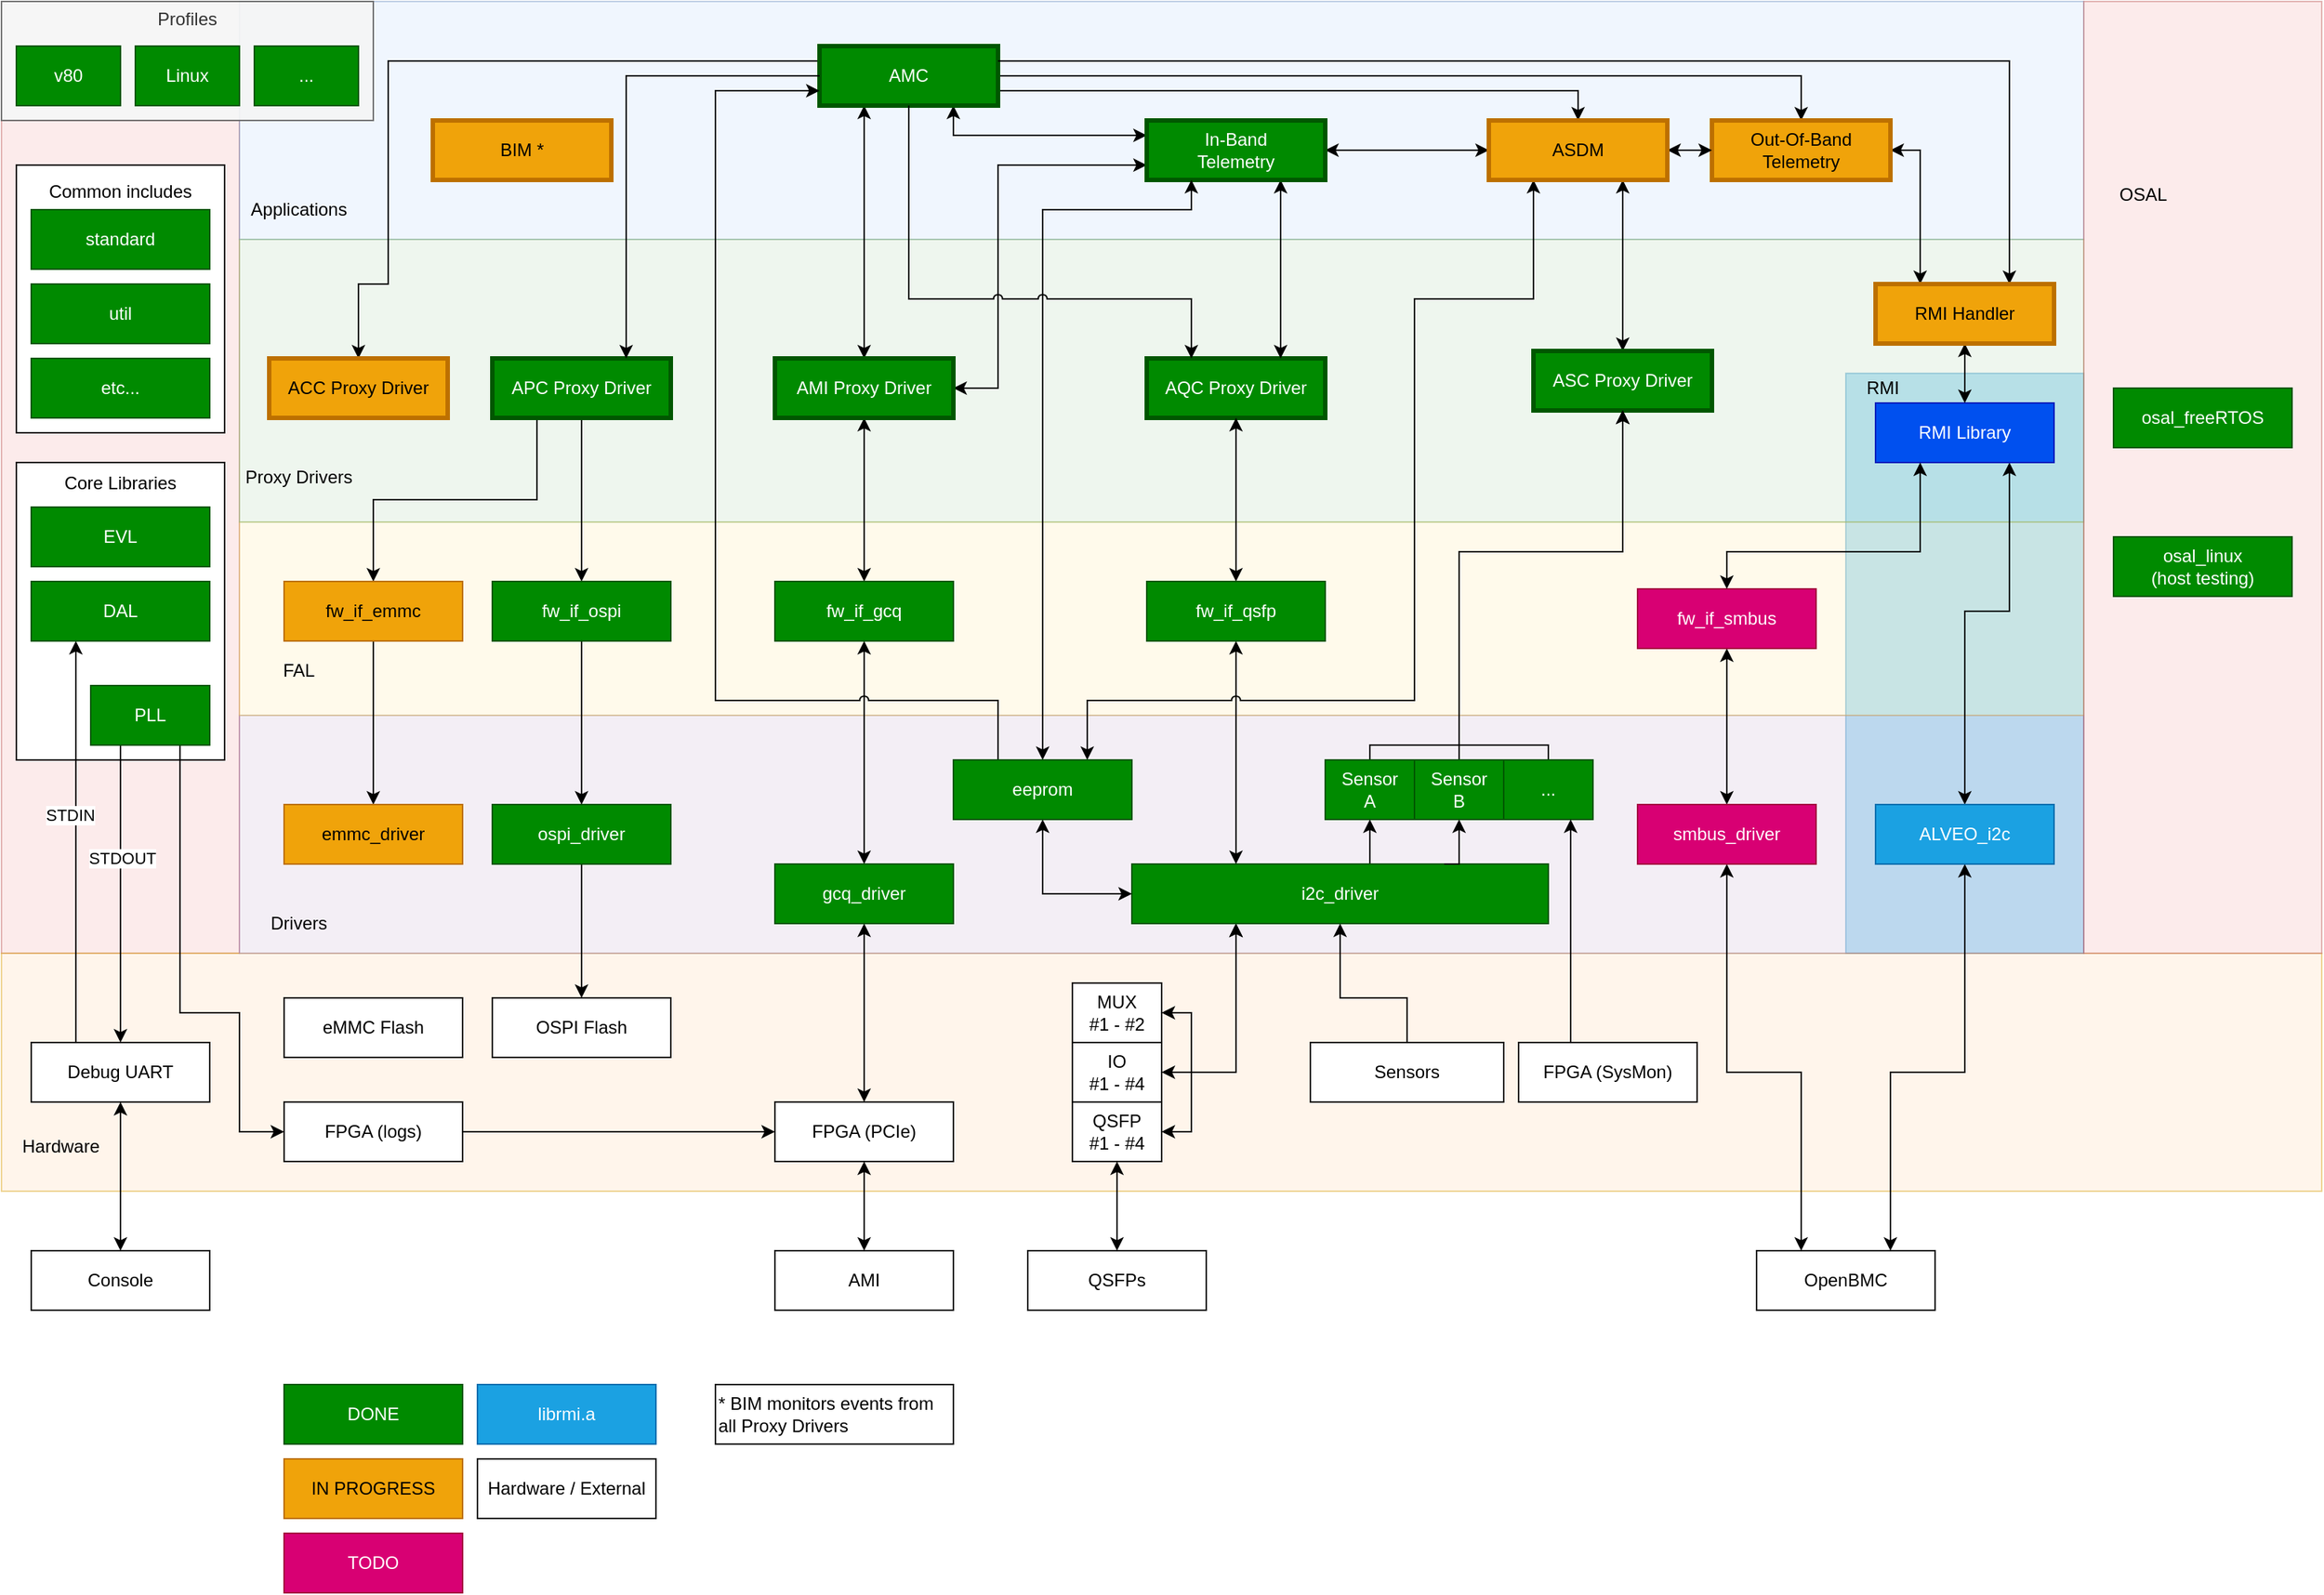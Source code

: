 <mxfile version="20.0.1" type="atlas"><mxAtlasLibraries/><diagram id="x-9yyTOoUEQQ3ET2-vS1" name="Page-1"><mxGraphModel dx="1822" dy="775" grid="1" gridSize="10" guides="1" tooltips="1" connect="1" arrows="1" fold="1" page="0" pageScale="1" pageWidth="850" pageHeight="1100" math="0" shadow="0"><root><mxCell id="0"/><mxCell id="1" parent="0"/><mxCell id="wgNjZE5nfJGW93YROH3u-67" value="" style="rounded=0;whiteSpace=wrap;html=1;fillColor=#f8cecc;opacity=40;strokeColor=#b85450;" parent="1" vertex="1"><mxGeometry x="-240" y="150" width="160" height="560" as="geometry"/></mxCell><mxCell id="nJxiNu2exPnalPzhoZ6L-1" value="Core Libraries&lt;br&gt;&lt;br&gt;&lt;br&gt;&lt;br&gt;&lt;br&gt;&lt;br&gt;&lt;br&gt;&lt;br&gt;&lt;br&gt;&lt;br&gt;&lt;br&gt;&lt;br&gt;&lt;br&gt;" style="rounded=0;whiteSpace=wrap;html=1;" parent="1" vertex="1"><mxGeometry x="-230" y="380" width="140" height="200" as="geometry"/></mxCell><mxCell id="wgNjZE5nfJGW93YROH3u-1" value="" style="rounded=0;whiteSpace=wrap;html=1;fillColor=#1ba1e2;strokeColor=#006EAF;opacity=40;fontColor=#ffffff;" parent="1" vertex="1"><mxGeometry x="1000" y="320" width="160" height="390" as="geometry"/></mxCell><mxCell id="wgNjZE5nfJGW93YROH3u-2" value="" style="rounded=0;whiteSpace=wrap;html=1;fillColor=#ffe6cc;opacity=40;strokeColor=#d79b00;" parent="1" vertex="1"><mxGeometry x="-240" y="710" width="1560" height="160" as="geometry"/></mxCell><mxCell id="wgNjZE5nfJGW93YROH3u-3" value="" style="rounded=0;whiteSpace=wrap;html=1;fillColor=#dae8fc;opacity=40;strokeColor=#6c8ebf;" parent="1" vertex="1"><mxGeometry x="-80" y="70" width="1240" height="160" as="geometry"/></mxCell><mxCell id="wgNjZE5nfJGW93YROH3u-4" value="" style="rounded=0;whiteSpace=wrap;html=1;fillColor=#e1d5e7;opacity=40;strokeColor=#9673a6;" parent="1" vertex="1"><mxGeometry x="-80" y="550" width="1240" height="160" as="geometry"/></mxCell><mxCell id="wgNjZE5nfJGW93YROH3u-5" value="" style="rounded=0;whiteSpace=wrap;html=1;fillColor=#fff2cc;opacity=40;strokeColor=#d6b656;" parent="1" vertex="1"><mxGeometry x="-80" y="420" width="1240" height="130" as="geometry"/></mxCell><mxCell id="wgNjZE5nfJGW93YROH3u-6" value="" style="rounded=0;whiteSpace=wrap;html=1;fillColor=#d5e8d4;opacity=40;strokeColor=#82b366;" parent="1" vertex="1"><mxGeometry x="-80" y="230" width="1240" height="190" as="geometry"/></mxCell><mxCell id="wgNjZE5nfJGW93YROH3u-7" style="edgeStyle=orthogonalEdgeStyle;rounded=0;orthogonalLoop=1;jettySize=auto;html=1;exitX=0;exitY=0.25;exitDx=0;exitDy=0;entryX=0.5;entryY=0;entryDx=0;entryDy=0;" parent="1" source="wgNjZE5nfJGW93YROH3u-16" target="wgNjZE5nfJGW93YROH3u-19" edge="1"><mxGeometry relative="1" as="geometry"><Array as="points"><mxPoint x="20" y="110"/><mxPoint x="20" y="260"/><mxPoint y="260"/></Array></mxGeometry></mxCell><mxCell id="wgNjZE5nfJGW93YROH3u-8" style="edgeStyle=orthogonalEdgeStyle;rounded=0;orthogonalLoop=1;jettySize=auto;html=1;exitX=0.25;exitY=1;exitDx=0;exitDy=0;entryX=0.5;entryY=0;entryDx=0;entryDy=0;startArrow=classic;startFill=1;" parent="1" source="wgNjZE5nfJGW93YROH3u-16" target="wgNjZE5nfJGW93YROH3u-113" edge="1"><mxGeometry relative="1" as="geometry"><mxPoint x="370" y="310" as="targetPoint"/><Array as="points"/></mxGeometry></mxCell><mxCell id="wgNjZE5nfJGW93YROH3u-11" style="edgeStyle=orthogonalEdgeStyle;rounded=0;orthogonalLoop=1;jettySize=auto;html=1;exitX=1;exitY=0.5;exitDx=0;exitDy=0;entryX=0.25;entryY=0;entryDx=0;entryDy=0;startArrow=classic;startFill=1;" parent="1" source="wgNjZE5nfJGW93YROH3u-77" target="wgNjZE5nfJGW93YROH3u-66" edge="1"><mxGeometry relative="1" as="geometry"><Array as="points"><mxPoint x="1050" y="170"/></Array></mxGeometry></mxCell><mxCell id="wgNjZE5nfJGW93YROH3u-13" style="edgeStyle=orthogonalEdgeStyle;rounded=0;orthogonalLoop=1;jettySize=auto;html=1;exitX=1;exitY=0.5;exitDx=0;exitDy=0;startArrow=none;startFill=0;" parent="1" source="wgNjZE5nfJGW93YROH3u-16" target="wgNjZE5nfJGW93YROH3u-77" edge="1"><mxGeometry relative="1" as="geometry"><Array as="points"><mxPoint x="970" y="120"/></Array></mxGeometry></mxCell><mxCell id="wgNjZE5nfJGW93YROH3u-14" style="edgeStyle=orthogonalEdgeStyle;rounded=0;jumpStyle=arc;orthogonalLoop=1;jettySize=auto;html=1;exitX=0.75;exitY=1;exitDx=0;exitDy=0;entryX=0;entryY=0.25;entryDx=0;entryDy=0;startArrow=classic;startFill=1;" parent="1" source="wgNjZE5nfJGW93YROH3u-16" target="wgNjZE5nfJGW93YROH3u-76" edge="1"><mxGeometry relative="1" as="geometry"><Array as="points"><mxPoint x="400" y="160"/></Array></mxGeometry></mxCell><mxCell id="jB8UXXPwneggxaJEs5vG-14" style="edgeStyle=orthogonalEdgeStyle;rounded=0;jumpStyle=arc;orthogonalLoop=1;jettySize=auto;html=1;exitX=1;exitY=0.75;exitDx=0;exitDy=0;entryX=0.5;entryY=0;entryDx=0;entryDy=0;startArrow=none;startFill=0;" parent="1" source="wgNjZE5nfJGW93YROH3u-16" target="jB8UXXPwneggxaJEs5vG-1" edge="1"><mxGeometry relative="1" as="geometry"/></mxCell><mxCell id="wgNjZE5nfJGW93YROH3u-16" value="AMC" style="rounded=0;whiteSpace=wrap;html=1;strokeColor=#005700;strokeWidth=3;fillColor=#008a00;fontColor=#ffffff;" parent="1" vertex="1"><mxGeometry x="310" y="100" width="120" height="40" as="geometry"/></mxCell><mxCell id="wgNjZE5nfJGW93YROH3u-19" value="ACC Proxy Driver" style="rounded=0;whiteSpace=wrap;html=1;strokeWidth=3;strokeColor=#BD7000;fillColor=#f0a30a;fontColor=#000000;" parent="1" vertex="1"><mxGeometry x="-60" y="310" width="120" height="40" as="geometry"/></mxCell><mxCell id="jB8UXXPwneggxaJEs5vG-5" style="edgeStyle=orthogonalEdgeStyle;rounded=0;jumpStyle=arc;orthogonalLoop=1;jettySize=auto;html=1;exitX=0.5;exitY=0;exitDx=0;exitDy=0;entryX=0.75;entryY=1;entryDx=0;entryDy=0;startArrow=classic;startFill=1;" parent="1" source="wgNjZE5nfJGW93YROH3u-21" target="jB8UXXPwneggxaJEs5vG-1" edge="1"><mxGeometry relative="1" as="geometry"><Array as="points"/></mxGeometry></mxCell><mxCell id="wgNjZE5nfJGW93YROH3u-21" value="ASC Proxy Driver" style="rounded=0;whiteSpace=wrap;html=1;strokeWidth=3;strokeColor=#005700;fillColor=#008a00;fontColor=#ffffff;" parent="1" vertex="1"><mxGeometry x="790" y="305" width="120" height="40" as="geometry"/></mxCell><mxCell id="wgNjZE5nfJGW93YROH3u-22" style="edgeStyle=orthogonalEdgeStyle;rounded=0;orthogonalLoop=1;jettySize=auto;html=1;exitX=0.5;exitY=1;exitDx=0;exitDy=0;entryX=0.5;entryY=0;entryDx=0;entryDy=0;startArrow=classic;startFill=1;" parent="1" source="wgNjZE5nfJGW93YROH3u-113" target="wgNjZE5nfJGW93YROH3u-34" edge="1"><mxGeometry relative="1" as="geometry"><mxPoint x="340" y="350" as="sourcePoint"/></mxGeometry></mxCell><mxCell id="wgNjZE5nfJGW93YROH3u-23" style="edgeStyle=orthogonalEdgeStyle;rounded=0;orthogonalLoop=1;jettySize=auto;html=1;exitX=1;exitY=0.5;exitDx=0;exitDy=0;entryX=0;entryY=0.75;entryDx=0;entryDy=0;jumpStyle=arc;startArrow=classic;startFill=1;" parent="1" source="wgNjZE5nfJGW93YROH3u-113" target="wgNjZE5nfJGW93YROH3u-76" edge="1"><mxGeometry relative="1" as="geometry"><Array as="points"><mxPoint x="430" y="330"/><mxPoint x="430" y="180"/></Array></mxGeometry></mxCell><mxCell id="wgNjZE5nfJGW93YROH3u-25" style="edgeStyle=orthogonalEdgeStyle;rounded=0;orthogonalLoop=1;jettySize=auto;html=1;exitX=0.5;exitY=1;exitDx=0;exitDy=0;entryX=0.5;entryY=0;entryDx=0;entryDy=0;" parent="1" source="wgNjZE5nfJGW93YROH3u-26" target="wgNjZE5nfJGW93YROH3u-46" edge="1"><mxGeometry relative="1" as="geometry"/></mxCell><mxCell id="QbL51nxLoFOXl_F7pFqQ-7" style="edgeStyle=orthogonalEdgeStyle;rounded=0;orthogonalLoop=1;jettySize=auto;html=1;exitX=0.25;exitY=1;exitDx=0;exitDy=0;entryX=0.5;entryY=0;entryDx=0;entryDy=0;" parent="1" source="wgNjZE5nfJGW93YROH3u-26" target="QbL51nxLoFOXl_F7pFqQ-3" edge="1"><mxGeometry relative="1" as="geometry"/></mxCell><mxCell id="wgNjZE5nfJGW93YROH3u-26" value="APC Proxy Driver" style="rounded=0;whiteSpace=wrap;html=1;strokeWidth=3;strokeColor=#005700;fillColor=#008a00;fontColor=#ffffff;" parent="1" vertex="1"><mxGeometry x="90" y="310" width="120" height="40" as="geometry"/></mxCell><mxCell id="wgNjZE5nfJGW93YROH3u-31" style="edgeStyle=orthogonalEdgeStyle;rounded=0;orthogonalLoop=1;jettySize=auto;html=1;exitX=0.75;exitY=1;exitDx=0;exitDy=0;startArrow=classic;startFill=1;entryX=0.5;entryY=0;entryDx=0;entryDy=0;" parent="1" source="wgNjZE5nfJGW93YROH3u-32" target="wgNjZE5nfJGW93YROH3u-38" edge="1"><mxGeometry relative="1" as="geometry"><Array as="points"><mxPoint x="1110" y="480"/><mxPoint x="1080" y="480"/></Array></mxGeometry></mxCell><mxCell id="wgNjZE5nfJGW93YROH3u-32" value="RMI Library" style="rounded=0;whiteSpace=wrap;html=1;fillColor=#0050ef;strokeColor=#001DBC;fontColor=#ffffff;" parent="1" vertex="1"><mxGeometry x="1020" y="340" width="120" height="40" as="geometry"/></mxCell><mxCell id="wgNjZE5nfJGW93YROH3u-33" style="edgeStyle=orthogonalEdgeStyle;rounded=0;orthogonalLoop=1;jettySize=auto;html=1;exitX=0.5;exitY=1;exitDx=0;exitDy=0;entryX=0.5;entryY=0;entryDx=0;entryDy=0;startArrow=classic;startFill=1;" parent="1" source="wgNjZE5nfJGW93YROH3u-34" target="wgNjZE5nfJGW93YROH3u-36" edge="1"><mxGeometry relative="1" as="geometry"/></mxCell><mxCell id="wgNjZE5nfJGW93YROH3u-34" value="fw_if_gcq" style="rounded=0;whiteSpace=wrap;html=1;fillColor=#008a00;fontColor=#ffffff;strokeColor=#005700;" parent="1" vertex="1"><mxGeometry x="280" y="460" width="120" height="40" as="geometry"/></mxCell><mxCell id="wgNjZE5nfJGW93YROH3u-35" style="edgeStyle=orthogonalEdgeStyle;rounded=0;orthogonalLoop=1;jettySize=auto;html=1;exitX=0.5;exitY=1;exitDx=0;exitDy=0;entryX=0.5;entryY=0;entryDx=0;entryDy=0;startArrow=classic;startFill=1;" parent="1" source="wgNjZE5nfJGW93YROH3u-36" target="wgNjZE5nfJGW93YROH3u-59" edge="1"><mxGeometry relative="1" as="geometry"/></mxCell><mxCell id="wgNjZE5nfJGW93YROH3u-36" value="gcq_driver" style="rounded=0;whiteSpace=wrap;html=1;fillColor=#008a00;fontColor=#ffffff;strokeColor=#005700;" parent="1" vertex="1"><mxGeometry x="280" y="650" width="120" height="40" as="geometry"/></mxCell><mxCell id="wgNjZE5nfJGW93YROH3u-37" style="edgeStyle=orthogonalEdgeStyle;rounded=0;orthogonalLoop=1;jettySize=auto;html=1;exitX=0.5;exitY=1;exitDx=0;exitDy=0;entryX=0.75;entryY=0;entryDx=0;entryDy=0;startArrow=classic;startFill=1;" parent="1" source="wgNjZE5nfJGW93YROH3u-38" target="wgNjZE5nfJGW93YROH3u-60" edge="1"><mxGeometry relative="1" as="geometry"><Array as="points"><mxPoint x="1080" y="790"/><mxPoint x="1030" y="790"/></Array></mxGeometry></mxCell><mxCell id="wgNjZE5nfJGW93YROH3u-38" value="ALVEO_i2c" style="rounded=0;whiteSpace=wrap;html=1;fillColor=#1ba1e2;fontColor=#ffffff;strokeColor=#006EAF;" parent="1" vertex="1"><mxGeometry x="1020" y="610" width="120" height="40" as="geometry"/></mxCell><mxCell id="wgNjZE5nfJGW93YROH3u-39" style="edgeStyle=orthogonalEdgeStyle;rounded=0;orthogonalLoop=1;jettySize=auto;html=1;exitX=0.5;exitY=1;exitDx=0;exitDy=0;entryX=0.5;entryY=0;entryDx=0;entryDy=0;startArrow=classic;startFill=1;" parent="1" source="wgNjZE5nfJGW93YROH3u-40" target="wgNjZE5nfJGW93YROH3u-42" edge="1"><mxGeometry relative="1" as="geometry"/></mxCell><mxCell id="wgNjZE5nfJGW93YROH3u-41" style="edgeStyle=orthogonalEdgeStyle;rounded=0;orthogonalLoop=1;jettySize=auto;html=1;exitX=0.5;exitY=1;exitDx=0;exitDy=0;entryX=0.25;entryY=0;entryDx=0;entryDy=0;startArrow=classic;startFill=1;" parent="1" source="wgNjZE5nfJGW93YROH3u-42" target="wgNjZE5nfJGW93YROH3u-60" edge="1"><mxGeometry relative="1" as="geometry"><Array as="points"><mxPoint x="920" y="790"/><mxPoint x="970" y="790"/></Array></mxGeometry></mxCell><mxCell id="wgNjZE5nfJGW93YROH3u-42" value="smbus_driver" style="rounded=0;whiteSpace=wrap;html=1;fillColor=#d80073;fontColor=#ffffff;strokeColor=#A50040;" parent="1" vertex="1"><mxGeometry x="860" y="610" width="120" height="40" as="geometry"/></mxCell><mxCell id="wgNjZE5nfJGW93YROH3u-43" style="edgeStyle=orthogonalEdgeStyle;rounded=0;orthogonalLoop=1;jettySize=auto;html=1;exitX=0.5;exitY=1;exitDx=0;exitDy=0;entryX=0.5;entryY=0;entryDx=0;entryDy=0;" parent="1" source="wgNjZE5nfJGW93YROH3u-44" target="wgNjZE5nfJGW93YROH3u-80" edge="1"><mxGeometry relative="1" as="geometry"><mxPoint x="150" y="770" as="targetPoint"/></mxGeometry></mxCell><mxCell id="wgNjZE5nfJGW93YROH3u-44" value="ospi_driver" style="rounded=0;whiteSpace=wrap;html=1;fillColor=#008a00;fontColor=#ffffff;strokeColor=#005700;" parent="1" vertex="1"><mxGeometry x="90" y="610" width="120" height="40" as="geometry"/></mxCell><mxCell id="wgNjZE5nfJGW93YROH3u-45" style="edgeStyle=orthogonalEdgeStyle;rounded=0;orthogonalLoop=1;jettySize=auto;html=1;exitX=0.5;exitY=1;exitDx=0;exitDy=0;entryX=0.5;entryY=0;entryDx=0;entryDy=0;" parent="1" source="wgNjZE5nfJGW93YROH3u-46" target="wgNjZE5nfJGW93YROH3u-44" edge="1"><mxGeometry relative="1" as="geometry"/></mxCell><mxCell id="wgNjZE5nfJGW93YROH3u-46" value="fw_if_ospi" style="rounded=0;whiteSpace=wrap;html=1;fillColor=#008a00;fontColor=#ffffff;strokeColor=#005700;" parent="1" vertex="1"><mxGeometry x="90" y="460" width="120" height="40" as="geometry"/></mxCell><mxCell id="wgNjZE5nfJGW93YROH3u-47" value="Applications" style="text;html=1;strokeColor=none;fillColor=none;align=center;verticalAlign=middle;whiteSpace=wrap;rounded=0;" parent="1" vertex="1"><mxGeometry x="-80" y="200" width="80" height="20" as="geometry"/></mxCell><mxCell id="wgNjZE5nfJGW93YROH3u-48" value="Proxy Drivers" style="text;html=1;strokeColor=none;fillColor=none;align=center;verticalAlign=middle;whiteSpace=wrap;rounded=0;" parent="1" vertex="1"><mxGeometry x="-80" y="380" width="80" height="20" as="geometry"/></mxCell><mxCell id="wgNjZE5nfJGW93YROH3u-49" value="FAL" style="text;html=1;strokeColor=none;fillColor=none;align=center;verticalAlign=middle;whiteSpace=wrap;rounded=0;" parent="1" vertex="1"><mxGeometry x="-80" y="510" width="80" height="20" as="geometry"/></mxCell><mxCell id="wgNjZE5nfJGW93YROH3u-50" value="Drivers" style="text;html=1;strokeColor=none;fillColor=none;align=center;verticalAlign=middle;whiteSpace=wrap;rounded=0;" parent="1" vertex="1"><mxGeometry x="-80" y="680" width="80" height="20" as="geometry"/></mxCell><mxCell id="wgNjZE5nfJGW93YROH3u-51" value="" style="rounded=0;whiteSpace=wrap;html=1;fillColor=#f8cecc;opacity=40;strokeColor=#b85450;" parent="1" vertex="1"><mxGeometry x="1160" y="70" width="160" height="640" as="geometry"/></mxCell><mxCell id="wgNjZE5nfJGW93YROH3u-52" value="OSAL" style="text;html=1;strokeColor=none;fillColor=none;align=center;verticalAlign=middle;whiteSpace=wrap;rounded=0;" parent="1" vertex="1"><mxGeometry x="1160" y="190" width="80" height="20" as="geometry"/></mxCell><mxCell id="wgNjZE5nfJGW93YROH3u-53" value="osal_freeRTOS" style="rounded=0;whiteSpace=wrap;html=1;fillColor=#008a00;fontColor=#ffffff;strokeColor=#005700;" parent="1" vertex="1"><mxGeometry x="1180" y="330" width="120" height="40" as="geometry"/></mxCell><mxCell id="wgNjZE5nfJGW93YROH3u-55" value="AQC Proxy Driver" style="rounded=0;whiteSpace=wrap;html=1;strokeWidth=3;fillColor=#008a00;fontColor=#ffffff;strokeColor=#005700;" parent="1" vertex="1"><mxGeometry x="530" y="310" width="120" height="40" as="geometry"/></mxCell><mxCell id="wgNjZE5nfJGW93YROH3u-56" value="Hardware" style="text;html=1;strokeColor=none;fillColor=none;align=center;verticalAlign=middle;whiteSpace=wrap;rounded=0;" parent="1" vertex="1"><mxGeometry x="-240" y="830" width="80" height="20" as="geometry"/></mxCell><mxCell id="wgNjZE5nfJGW93YROH3u-57" value="IO&lt;br&gt;#1 - #4" style="rounded=0;whiteSpace=wrap;html=1;" parent="1" vertex="1"><mxGeometry x="480" y="770" width="60" height="40" as="geometry"/></mxCell><mxCell id="wgNjZE5nfJGW93YROH3u-58" style="edgeStyle=orthogonalEdgeStyle;rounded=0;orthogonalLoop=1;jettySize=auto;html=1;exitX=0.5;exitY=1;exitDx=0;exitDy=0;entryX=0.5;entryY=0;entryDx=0;entryDy=0;startArrow=classic;startFill=1;" parent="1" source="wgNjZE5nfJGW93YROH3u-59" target="wgNjZE5nfJGW93YROH3u-63" edge="1"><mxGeometry relative="1" as="geometry"/></mxCell><mxCell id="wgNjZE5nfJGW93YROH3u-59" value="FPGA (PCIe)" style="rounded=0;whiteSpace=wrap;html=1;" parent="1" vertex="1"><mxGeometry x="280" y="810" width="120" height="40" as="geometry"/></mxCell><mxCell id="wgNjZE5nfJGW93YROH3u-60" value="OpenBMC" style="rounded=0;whiteSpace=wrap;html=1;" parent="1" vertex="1"><mxGeometry x="940" y="910" width="120" height="40" as="geometry"/></mxCell><mxCell id="wgNjZE5nfJGW93YROH3u-61" style="edgeStyle=orthogonalEdgeStyle;rounded=0;orthogonalLoop=1;jettySize=auto;html=1;exitX=0.5;exitY=1;exitDx=0;exitDy=0;entryX=0.5;entryY=0;entryDx=0;entryDy=0;startArrow=classic;startFill=1;" parent="1" source="wgNjZE5nfJGW93YROH3u-62" target="wgNjZE5nfJGW93YROH3u-107" edge="1"><mxGeometry relative="1" as="geometry"/></mxCell><mxCell id="wgNjZE5nfJGW93YROH3u-62" value="QSFP&lt;br&gt;#1 - #4" style="rounded=0;whiteSpace=wrap;html=1;" parent="1" vertex="1"><mxGeometry x="480" y="810" width="60" height="40" as="geometry"/></mxCell><mxCell id="wgNjZE5nfJGW93YROH3u-63" value="AMI" style="rounded=0;whiteSpace=wrap;html=1;" parent="1" vertex="1"><mxGeometry x="280" y="910" width="120" height="40" as="geometry"/></mxCell><mxCell id="wgNjZE5nfJGW93YROH3u-64" style="edgeStyle=orthogonalEdgeStyle;rounded=0;orthogonalLoop=1;jettySize=auto;html=1;exitX=0.5;exitY=1;exitDx=0;exitDy=0;entryX=0.5;entryY=0;entryDx=0;entryDy=0;startArrow=classic;startFill=1;" parent="1" source="wgNjZE5nfJGW93YROH3u-66" target="wgNjZE5nfJGW93YROH3u-32" edge="1"><mxGeometry relative="1" as="geometry"/></mxCell><mxCell id="wgNjZE5nfJGW93YROH3u-65" style="edgeStyle=orthogonalEdgeStyle;rounded=0;orthogonalLoop=1;jettySize=auto;html=1;exitX=0.75;exitY=0;exitDx=0;exitDy=0;entryX=1;entryY=0.25;entryDx=0;entryDy=0;startArrow=classic;startFill=1;endArrow=none;endFill=0;" parent="1" source="wgNjZE5nfJGW93YROH3u-66" target="wgNjZE5nfJGW93YROH3u-16" edge="1"><mxGeometry relative="1" as="geometry"/></mxCell><mxCell id="wgNjZE5nfJGW93YROH3u-66" value="RMI Handler" style="rounded=0;whiteSpace=wrap;html=1;fillColor=#f0a30a;strokeColor=#BD7000;strokeWidth=3;perimeterSpacing=0;fontColor=#000000;" parent="1" vertex="1"><mxGeometry x="1020" y="260" width="120" height="40" as="geometry"/></mxCell><mxCell id="wgNjZE5nfJGW93YROH3u-69" style="edgeStyle=orthogonalEdgeStyle;rounded=0;orthogonalLoop=1;jettySize=auto;html=1;exitX=0.75;exitY=1;exitDx=0;exitDy=0;entryX=0;entryY=0.5;entryDx=0;entryDy=0;" parent="1" source="wgNjZE5nfJGW93YROH3u-72" target="wgNjZE5nfJGW93YROH3u-73" edge="1"><mxGeometry relative="1" as="geometry"><Array as="points"><mxPoint x="-120" y="750"/><mxPoint x="-80" y="750"/><mxPoint x="-80" y="830"/></Array></mxGeometry></mxCell><mxCell id="wgNjZE5nfJGW93YROH3u-70" style="edgeStyle=orthogonalEdgeStyle;rounded=0;orthogonalLoop=1;jettySize=auto;html=1;exitX=0.25;exitY=1;exitDx=0;exitDy=0;entryX=0.5;entryY=0;entryDx=0;entryDy=0;startArrow=none;startFill=0;" parent="1" source="wgNjZE5nfJGW93YROH3u-72" target="wgNjZE5nfJGW93YROH3u-122" edge="1"><mxGeometry relative="1" as="geometry"/></mxCell><mxCell id="wgNjZE5nfJGW93YROH3u-71" value="STDOUT" style="edgeLabel;html=1;align=center;verticalAlign=middle;resizable=0;points=[];" parent="wgNjZE5nfJGW93YROH3u-70" vertex="1" connectable="0"><mxGeometry x="-0.247" y="1" relative="1" as="geometry"><mxPoint as="offset"/></mxGeometry></mxCell><mxCell id="wgNjZE5nfJGW93YROH3u-72" value="PLL" style="rounded=0;whiteSpace=wrap;html=1;fillColor=#008a00;fontColor=#ffffff;strokeColor=#005700;" parent="1" vertex="1"><mxGeometry x="-180" y="530" width="80" height="40" as="geometry"/></mxCell><mxCell id="jB8UXXPwneggxaJEs5vG-13" style="edgeStyle=orthogonalEdgeStyle;rounded=0;jumpStyle=arc;orthogonalLoop=1;jettySize=auto;html=1;exitX=1;exitY=0.5;exitDx=0;exitDy=0;entryX=0;entryY=0.5;entryDx=0;entryDy=0;startArrow=none;startFill=0;" parent="1" source="wgNjZE5nfJGW93YROH3u-73" target="wgNjZE5nfJGW93YROH3u-59" edge="1"><mxGeometry relative="1" as="geometry"/></mxCell><mxCell id="wgNjZE5nfJGW93YROH3u-73" value="FPGA (logs)" style="rounded=0;whiteSpace=wrap;html=1;" parent="1" vertex="1"><mxGeometry x="-50" y="810" width="120" height="40" as="geometry"/></mxCell><mxCell id="wgNjZE5nfJGW93YROH3u-74" value="RMI" style="text;html=1;strokeColor=none;fillColor=none;align=center;verticalAlign=middle;whiteSpace=wrap;rounded=0;" parent="1" vertex="1"><mxGeometry x="1000" y="320" width="50" height="20" as="geometry"/></mxCell><mxCell id="jB8UXXPwneggxaJEs5vG-3" style="edgeStyle=orthogonalEdgeStyle;rounded=0;orthogonalLoop=1;jettySize=auto;html=1;exitX=1;exitY=0.5;exitDx=0;exitDy=0;entryX=0;entryY=0.5;entryDx=0;entryDy=0;startArrow=classic;startFill=1;jumpStyle=arc;" parent="1" source="wgNjZE5nfJGW93YROH3u-76" target="jB8UXXPwneggxaJEs5vG-1" edge="1"><mxGeometry relative="1" as="geometry"/></mxCell><mxCell id="jB8UXXPwneggxaJEs5vG-8" style="edgeStyle=orthogonalEdgeStyle;rounded=0;jumpStyle=arc;orthogonalLoop=1;jettySize=auto;html=1;exitX=0.75;exitY=1;exitDx=0;exitDy=0;entryX=0.75;entryY=0;entryDx=0;entryDy=0;startArrow=classic;startFill=1;" parent="1" source="wgNjZE5nfJGW93YROH3u-76" target="wgNjZE5nfJGW93YROH3u-55" edge="1"><mxGeometry relative="1" as="geometry"><Array as="points"><mxPoint x="620" y="290"/><mxPoint x="620" y="290"/></Array></mxGeometry></mxCell><mxCell id="wgNjZE5nfJGW93YROH3u-76" value="In-Band&lt;br&gt;Telemetry" style="rounded=0;whiteSpace=wrap;html=1;strokeWidth=3;fillColor=#008a00;fontColor=#ffffff;strokeColor=#005700;" parent="1" vertex="1"><mxGeometry x="530" y="150" width="120" height="40" as="geometry"/></mxCell><mxCell id="wgNjZE5nfJGW93YROH3u-77" value="Out-Of-Band&lt;br&gt;Telemetry" style="rounded=0;whiteSpace=wrap;html=1;strokeColor=#BD7000;strokeWidth=3;fillColor=#f0a30a;fontColor=#000000;" parent="1" vertex="1"><mxGeometry x="910" y="150" width="120" height="40" as="geometry"/></mxCell><mxCell id="wgNjZE5nfJGW93YROH3u-80" value="OSPI Flash" style="rounded=0;whiteSpace=wrap;html=1;" parent="1" vertex="1"><mxGeometry x="90" y="740" width="120" height="40" as="geometry"/></mxCell><mxCell id="wgNjZE5nfJGW93YROH3u-81" style="edgeStyle=orthogonalEdgeStyle;rounded=0;orthogonalLoop=1;jettySize=auto;html=1;exitX=0.5;exitY=1;exitDx=0;exitDy=0;entryX=0.5;entryY=0;entryDx=0;entryDy=0;startArrow=classic;startFill=1;" parent="1" source="wgNjZE5nfJGW93YROH3u-55" target="wgNjZE5nfJGW93YROH3u-106" edge="1"><mxGeometry relative="1" as="geometry"><mxPoint x="580" y="350" as="sourcePoint"/></mxGeometry></mxCell><mxCell id="wgNjZE5nfJGW93YROH3u-82" value="MUX&lt;br&gt;#1 - #2" style="rounded=0;whiteSpace=wrap;html=1;" parent="1" vertex="1"><mxGeometry x="480" y="730" width="60" height="40" as="geometry"/></mxCell><mxCell id="wgNjZE5nfJGW93YROH3u-83" style="edgeStyle=orthogonalEdgeStyle;rounded=0;orthogonalLoop=1;jettySize=auto;html=1;exitX=0.5;exitY=0;exitDx=0;exitDy=0;entryX=0.5;entryY=1;entryDx=0;entryDy=0;" parent="1" source="wgNjZE5nfJGW93YROH3u-84" target="wgNjZE5nfJGW93YROH3u-97" edge="1"><mxGeometry relative="1" as="geometry"><Array as="points"><mxPoint x="705" y="740"/><mxPoint x="660" y="740"/></Array></mxGeometry></mxCell><mxCell id="wgNjZE5nfJGW93YROH3u-84" value="Sensors" style="rounded=0;whiteSpace=wrap;html=1;" parent="1" vertex="1"><mxGeometry x="640" y="770" width="130" height="40" as="geometry"/></mxCell><mxCell id="wgNjZE5nfJGW93YROH3u-85" value="DONE" style="rounded=0;whiteSpace=wrap;html=1;fillColor=#008a00;fontColor=#ffffff;strokeColor=#005700;" parent="1" vertex="1"><mxGeometry x="-50" y="1000" width="120" height="40" as="geometry"/></mxCell><mxCell id="wgNjZE5nfJGW93YROH3u-86" value="TODO" style="rounded=0;whiteSpace=wrap;html=1;fillColor=#d80073;fontColor=#ffffff;strokeColor=#A50040;" parent="1" vertex="1"><mxGeometry x="-50" y="1100" width="120" height="40" as="geometry"/></mxCell><mxCell id="wgNjZE5nfJGW93YROH3u-87" value="osal_linux&lt;br&gt;(host testing)" style="rounded=0;whiteSpace=wrap;html=1;fillColor=#008a00;fontColor=#ffffff;strokeColor=#005700;" parent="1" vertex="1"><mxGeometry x="1180" y="430" width="120" height="40" as="geometry"/></mxCell><mxCell id="wgNjZE5nfJGW93YROH3u-89" value="librmi.a" style="rounded=0;whiteSpace=wrap;html=1;fillColor=#1ba1e2;fontColor=#ffffff;strokeColor=#006EAF;" parent="1" vertex="1"><mxGeometry x="80" y="1000" width="120" height="40" as="geometry"/></mxCell><mxCell id="wgNjZE5nfJGW93YROH3u-90" value="Common includes&lt;br&gt;&lt;br&gt;&lt;br&gt;&lt;br&gt;&lt;br&gt;&lt;br&gt;&lt;br&gt;&lt;br&gt;&lt;br&gt;&lt;br&gt;&lt;br&gt;" style="rounded=0;whiteSpace=wrap;html=1;" parent="1" vertex="1"><mxGeometry x="-230" y="180" width="140" height="180" as="geometry"/></mxCell><mxCell id="wgNjZE5nfJGW93YROH3u-93" style="edgeStyle=orthogonalEdgeStyle;rounded=0;orthogonalLoop=1;jettySize=auto;html=1;exitX=0.5;exitY=0;exitDx=0;exitDy=0;entryX=0.5;entryY=1;entryDx=0;entryDy=0;startArrow=none;startFill=0;endArrow=classic;endFill=1;" parent="1" source="wgNjZE5nfJGW93YROH3u-97" target="wgNjZE5nfJGW93YROH3u-102" edge="1"><mxGeometry relative="1" as="geometry"><Array as="points"><mxPoint x="680" y="650"/></Array></mxGeometry></mxCell><mxCell id="wgNjZE5nfJGW93YROH3u-94" style="edgeStyle=orthogonalEdgeStyle;rounded=0;orthogonalLoop=1;jettySize=auto;html=1;exitX=0.25;exitY=1;exitDx=0;exitDy=0;startArrow=classic;startFill=1;" parent="1" source="wgNjZE5nfJGW93YROH3u-97" edge="1"><mxGeometry relative="1" as="geometry"><Array as="points"><mxPoint x="590" y="790"/><mxPoint x="560" y="790"/><mxPoint x="560" y="750"/></Array><mxPoint x="540" y="750" as="targetPoint"/></mxGeometry></mxCell><mxCell id="wgNjZE5nfJGW93YROH3u-95" style="edgeStyle=orthogonalEdgeStyle;rounded=0;orthogonalLoop=1;jettySize=auto;html=1;exitX=0.25;exitY=1;exitDx=0;exitDy=0;startArrow=classic;startFill=1;" parent="1" source="wgNjZE5nfJGW93YROH3u-97" edge="1"><mxGeometry relative="1" as="geometry"><Array as="points"><mxPoint x="590" y="790"/></Array><mxPoint x="540" y="790" as="targetPoint"/></mxGeometry></mxCell><mxCell id="wgNjZE5nfJGW93YROH3u-96" style="edgeStyle=orthogonalEdgeStyle;rounded=0;orthogonalLoop=1;jettySize=auto;html=1;exitX=0.25;exitY=1;exitDx=0;exitDy=0;startArrow=classic;startFill=1;" parent="1" source="wgNjZE5nfJGW93YROH3u-97" edge="1"><mxGeometry relative="1" as="geometry"><Array as="points"><mxPoint x="590" y="790"/><mxPoint x="560" y="790"/><mxPoint x="560" y="830"/></Array><mxPoint x="540" y="830" as="targetPoint"/></mxGeometry></mxCell><mxCell id="wgNjZE5nfJGW93YROH3u-97" value="i2c_driver" style="rounded=0;whiteSpace=wrap;html=1;fillColor=#008a00;fontColor=#ffffff;strokeColor=#005700;" parent="1" vertex="1"><mxGeometry x="520" y="650" width="280" height="40" as="geometry"/></mxCell><mxCell id="wgNjZE5nfJGW93YROH3u-98" style="edgeStyle=orthogonalEdgeStyle;rounded=0;orthogonalLoop=1;jettySize=auto;html=1;exitX=0.5;exitY=1;exitDx=0;exitDy=0;entryX=0.75;entryY=0;entryDx=0;entryDy=0;startArrow=classic;startFill=1;endArrow=none;endFill=0;" parent="1" source="wgNjZE5nfJGW93YROH3u-100" target="wgNjZE5nfJGW93YROH3u-97" edge="1"><mxGeometry relative="1" as="geometry"><Array as="points"><mxPoint x="740" y="650"/></Array></mxGeometry></mxCell><mxCell id="wgNjZE5nfJGW93YROH3u-99" style="edgeStyle=orthogonalEdgeStyle;rounded=0;orthogonalLoop=1;jettySize=auto;html=1;exitX=0.5;exitY=0;exitDx=0;exitDy=0;entryX=0.5;entryY=1;entryDx=0;entryDy=0;startArrow=none;startFill=0;endArrow=classic;endFill=1;" parent="1" source="wgNjZE5nfJGW93YROH3u-100" target="wgNjZE5nfJGW93YROH3u-21" edge="1"><mxGeometry relative="1" as="geometry"><Array as="points"><mxPoint x="740" y="440"/><mxPoint x="850" y="440"/></Array></mxGeometry></mxCell><mxCell id="wgNjZE5nfJGW93YROH3u-100" value="Sensor&lt;br&gt;B" style="rounded=0;whiteSpace=wrap;html=1;fillColor=#008a00;fontColor=#ffffff;strokeColor=#005700;" parent="1" vertex="1"><mxGeometry x="710" y="580" width="60" height="40" as="geometry"/></mxCell><mxCell id="wgNjZE5nfJGW93YROH3u-101" style="edgeStyle=orthogonalEdgeStyle;rounded=0;orthogonalLoop=1;jettySize=auto;html=1;exitX=0.5;exitY=0;exitDx=0;exitDy=0;startArrow=none;startFill=0;endArrow=classic;endFill=1;entryX=0.5;entryY=1;entryDx=0;entryDy=0;" parent="1" source="wgNjZE5nfJGW93YROH3u-102" target="wgNjZE5nfJGW93YROH3u-21" edge="1"><mxGeometry relative="1" as="geometry"><mxPoint x="740" y="350" as="targetPoint"/><Array as="points"><mxPoint x="680" y="570"/><mxPoint x="740" y="570"/><mxPoint x="740" y="440"/><mxPoint x="850" y="440"/></Array></mxGeometry></mxCell><mxCell id="wgNjZE5nfJGW93YROH3u-102" value="Sensor&lt;br&gt;A" style="rounded=0;whiteSpace=wrap;html=1;fillColor=#008a00;fontColor=#ffffff;strokeColor=#005700;" parent="1" vertex="1"><mxGeometry x="650" y="580" width="60" height="40" as="geometry"/></mxCell><mxCell id="wgNjZE5nfJGW93YROH3u-103" style="edgeStyle=orthogonalEdgeStyle;rounded=0;orthogonalLoop=1;jettySize=auto;html=1;exitX=0.5;exitY=0;exitDx=0;exitDy=0;entryX=0.5;entryY=1;entryDx=0;entryDy=0;startArrow=none;startFill=0;endArrow=classic;endFill=1;" parent="1" source="wgNjZE5nfJGW93YROH3u-104" target="wgNjZE5nfJGW93YROH3u-21" edge="1"><mxGeometry relative="1" as="geometry"><Array as="points"><mxPoint x="800" y="570"/><mxPoint x="740" y="570"/><mxPoint x="740" y="440"/><mxPoint x="850" y="440"/></Array></mxGeometry></mxCell><mxCell id="wgNjZE5nfJGW93YROH3u-104" value="..." style="rounded=0;whiteSpace=wrap;html=1;fillColor=#008a00;fontColor=#ffffff;strokeColor=#005700;" parent="1" vertex="1"><mxGeometry x="770" y="580" width="60" height="40" as="geometry"/></mxCell><mxCell id="wgNjZE5nfJGW93YROH3u-105" style="edgeStyle=orthogonalEdgeStyle;rounded=0;orthogonalLoop=1;jettySize=auto;html=1;exitX=0.5;exitY=1;exitDx=0;exitDy=0;entryX=0.25;entryY=0;entryDx=0;entryDy=0;startArrow=classic;startFill=1;" parent="1" source="wgNjZE5nfJGW93YROH3u-106" target="wgNjZE5nfJGW93YROH3u-97" edge="1"><mxGeometry relative="1" as="geometry"><mxPoint x="580" y="610" as="targetPoint"/><Array as="points"><mxPoint x="590" y="550"/><mxPoint x="590" y="550"/></Array></mxGeometry></mxCell><mxCell id="wgNjZE5nfJGW93YROH3u-106" value="fw_if_qsfp" style="rounded=0;whiteSpace=wrap;html=1;fillColor=#008a00;fontColor=#ffffff;strokeColor=#005700;" parent="1" vertex="1"><mxGeometry x="530" y="460" width="120" height="40" as="geometry"/></mxCell><mxCell id="wgNjZE5nfJGW93YROH3u-107" value="QSFPs" style="rounded=0;whiteSpace=wrap;html=1;" parent="1" vertex="1"><mxGeometry x="450" y="910" width="120" height="40" as="geometry"/></mxCell><mxCell id="wgNjZE5nfJGW93YROH3u-108" value="Hardware / External" style="rounded=0;whiteSpace=wrap;html=1;" parent="1" vertex="1"><mxGeometry x="80" y="1050" width="120" height="40" as="geometry"/></mxCell><mxCell id="wgNjZE5nfJGW93YROH3u-109" value="IN PROGRESS" style="rounded=0;whiteSpace=wrap;html=1;fillColor=#f0a30a;strokeColor=#BD7000;fontColor=#000000;" parent="1" vertex="1"><mxGeometry x="-50" y="1050" width="120" height="40" as="geometry"/></mxCell><mxCell id="wgNjZE5nfJGW93YROH3u-110" value="EVL" style="rounded=0;whiteSpace=wrap;html=1;fillColor=#008a00;fontColor=#ffffff;strokeColor=#005700;" parent="1" vertex="1"><mxGeometry x="-220" y="410" width="120" height="40" as="geometry"/></mxCell><mxCell id="wgNjZE5nfJGW93YROH3u-112" value="standard" style="rounded=0;whiteSpace=wrap;html=1;fillColor=#008a00;fontColor=#ffffff;strokeColor=#005700;" parent="1" vertex="1"><mxGeometry x="-220" y="210" width="120" height="40" as="geometry"/></mxCell><mxCell id="wgNjZE5nfJGW93YROH3u-113" value="AMI Proxy Driver" style="rounded=0;whiteSpace=wrap;html=1;strokeWidth=3;strokeColor=#005700;fillColor=#008a00;fontColor=#ffffff;" parent="1" vertex="1"><mxGeometry x="280" y="310" width="120" height="40" as="geometry"/></mxCell><mxCell id="wgNjZE5nfJGW93YROH3u-114" style="edgeStyle=orthogonalEdgeStyle;rounded=0;orthogonalLoop=1;jettySize=auto;html=1;exitX=0.5;exitY=1;exitDx=0;exitDy=0;entryX=0;entryY=0.5;entryDx=0;entryDy=0;startArrow=classic;startFill=1;" parent="1" source="wgNjZE5nfJGW93YROH3u-117" target="wgNjZE5nfJGW93YROH3u-97" edge="1"><mxGeometry relative="1" as="geometry"/></mxCell><mxCell id="wgNjZE5nfJGW93YROH3u-115" style="edgeStyle=orthogonalEdgeStyle;rounded=0;orthogonalLoop=1;jettySize=auto;html=1;exitX=0.25;exitY=0;exitDx=0;exitDy=0;entryX=0;entryY=0.75;entryDx=0;entryDy=0;startArrow=none;startFill=0;jumpStyle=arc;" parent="1" source="wgNjZE5nfJGW93YROH3u-117" target="wgNjZE5nfJGW93YROH3u-16" edge="1"><mxGeometry relative="1" as="geometry"><Array as="points"><mxPoint x="430" y="540"/><mxPoint x="240" y="540"/><mxPoint x="240" y="130"/></Array></mxGeometry></mxCell><mxCell id="jB8UXXPwneggxaJEs5vG-4" style="edgeStyle=orthogonalEdgeStyle;rounded=0;jumpStyle=arc;orthogonalLoop=1;jettySize=auto;html=1;exitX=0.75;exitY=0;exitDx=0;exitDy=0;entryX=0.25;entryY=1;entryDx=0;entryDy=0;startArrow=classic;startFill=1;" parent="1" source="wgNjZE5nfJGW93YROH3u-117" target="jB8UXXPwneggxaJEs5vG-1" edge="1"><mxGeometry relative="1" as="geometry"><Array as="points"><mxPoint x="490" y="540"/><mxPoint x="710" y="540"/><mxPoint x="710" y="270"/><mxPoint x="790" y="270"/></Array></mxGeometry></mxCell><mxCell id="jB8UXXPwneggxaJEs5vG-9" style="edgeStyle=orthogonalEdgeStyle;rounded=0;jumpStyle=arc;orthogonalLoop=1;jettySize=auto;html=1;exitX=0.5;exitY=0;exitDx=0;exitDy=0;entryX=0.25;entryY=1;entryDx=0;entryDy=0;startArrow=classic;startFill=1;" parent="1" source="wgNjZE5nfJGW93YROH3u-117" target="wgNjZE5nfJGW93YROH3u-76" edge="1"><mxGeometry relative="1" as="geometry"><Array as="points"><mxPoint x="460" y="210"/><mxPoint x="560" y="210"/></Array></mxGeometry></mxCell><mxCell id="wgNjZE5nfJGW93YROH3u-117" value="eeprom" style="rounded=0;whiteSpace=wrap;html=1;fillColor=#008a00;fontColor=#ffffff;strokeColor=#005700;" parent="1" vertex="1"><mxGeometry x="400" y="580" width="120" height="40" as="geometry"/></mxCell><mxCell id="wgNjZE5nfJGW93YROH3u-118" style="edgeStyle=orthogonalEdgeStyle;rounded=0;orthogonalLoop=1;jettySize=auto;html=1;exitX=0.25;exitY=1;exitDx=0;exitDy=0;entryX=0.25;entryY=0;entryDx=0;entryDy=0;startArrow=classic;startFill=1;endArrow=none;endFill=0;" parent="1" source="wgNjZE5nfJGW93YROH3u-120" target="wgNjZE5nfJGW93YROH3u-122" edge="1"><mxGeometry relative="1" as="geometry"/></mxCell><mxCell id="wgNjZE5nfJGW93YROH3u-119" value="STDIN" style="edgeLabel;html=1;align=center;verticalAlign=middle;resizable=0;points=[];" parent="wgNjZE5nfJGW93YROH3u-118" vertex="1" connectable="0"><mxGeometry x="-0.139" y="-4" relative="1" as="geometry"><mxPoint y="1" as="offset"/></mxGeometry></mxCell><mxCell id="wgNjZE5nfJGW93YROH3u-120" value="DAL" style="rounded=0;whiteSpace=wrap;html=1;fillColor=#008a00;fontColor=#ffffff;strokeColor=#005700;" parent="1" vertex="1"><mxGeometry x="-220" y="460" width="120" height="40" as="geometry"/></mxCell><mxCell id="wgNjZE5nfJGW93YROH3u-121" style="edgeStyle=orthogonalEdgeStyle;rounded=0;orthogonalLoop=1;jettySize=auto;html=1;exitX=0.5;exitY=1;exitDx=0;exitDy=0;entryX=0.5;entryY=0;entryDx=0;entryDy=0;startArrow=classic;startFill=1;" parent="1" source="wgNjZE5nfJGW93YROH3u-122" target="wgNjZE5nfJGW93YROH3u-123" edge="1"><mxGeometry relative="1" as="geometry"/></mxCell><mxCell id="wgNjZE5nfJGW93YROH3u-122" value="Debug UART" style="rounded=0;whiteSpace=wrap;html=1;" parent="1" vertex="1"><mxGeometry x="-220" y="770" width="120" height="40" as="geometry"/></mxCell><mxCell id="wgNjZE5nfJGW93YROH3u-123" value="Console" style="rounded=0;whiteSpace=wrap;html=1;" parent="1" vertex="1"><mxGeometry x="-220" y="910" width="120" height="40" as="geometry"/></mxCell><mxCell id="wgNjZE5nfJGW93YROH3u-124" style="edgeStyle=orthogonalEdgeStyle;rounded=0;orthogonalLoop=1;jettySize=auto;html=1;exitX=0.25;exitY=0;exitDx=0;exitDy=0;entryX=0.75;entryY=1;entryDx=0;entryDy=0;" parent="1" source="wgNjZE5nfJGW93YROH3u-125" target="wgNjZE5nfJGW93YROH3u-104" edge="1"><mxGeometry relative="1" as="geometry"><Array as="points"><mxPoint x="815" y="770"/></Array></mxGeometry></mxCell><mxCell id="wgNjZE5nfJGW93YROH3u-125" value="FPGA (SysMon)" style="rounded=0;whiteSpace=wrap;html=1;" parent="1" vertex="1"><mxGeometry x="780" y="770" width="120" height="40" as="geometry"/></mxCell><mxCell id="wgNjZE5nfJGW93YROH3u-40" value="fw_if_smbus" style="rounded=0;whiteSpace=wrap;html=1;fillColor=#d80073;fontColor=#ffffff;strokeColor=#A50040;" parent="1" vertex="1"><mxGeometry x="860" y="465" width="120" height="40" as="geometry"/></mxCell><mxCell id="4DlD4ouBdcXfPrlye0-I-1" value="" style="edgeStyle=orthogonalEdgeStyle;rounded=0;orthogonalLoop=1;jettySize=auto;html=1;exitX=0.25;exitY=1;exitDx=0;exitDy=0;startArrow=classic;startFill=1;entryX=0.5;entryY=0;entryDx=0;entryDy=0;endArrow=classic;endFill=1;" parent="1" source="wgNjZE5nfJGW93YROH3u-32" target="wgNjZE5nfJGW93YROH3u-40" edge="1"><mxGeometry relative="1" as="geometry"><Array as="points"><mxPoint x="1050" y="440"/><mxPoint x="920" y="440"/></Array><mxPoint x="1080" y="610" as="targetPoint"/><mxPoint x="970" y="380" as="sourcePoint"/></mxGeometry></mxCell><mxCell id="nJxiNu2exPnalPzhoZ6L-3" value="Profiles&lt;br&gt;&lt;br&gt;&lt;br&gt;&lt;br&gt;&lt;br&gt;" style="rounded=0;whiteSpace=wrap;html=1;strokeColor=#666666;fillColor=#f5f5f5;fontColor=#333333;opacity=90;" parent="1" vertex="1"><mxGeometry x="-240" y="70" width="250" height="80" as="geometry"/></mxCell><mxCell id="nJxiNu2exPnalPzhoZ6L-5" value="v80" style="rounded=0;whiteSpace=wrap;html=1;fillColor=#008a00;fontColor=#ffffff;strokeColor=#005700;" parent="1" vertex="1"><mxGeometry x="-230" y="100" width="70" height="40" as="geometry"/></mxCell><mxCell id="_mkGcmdvDMzggRYAuVl5-2" value="Linux" style="rounded=0;whiteSpace=wrap;html=1;fillColor=#008a00;fontColor=#ffffff;strokeColor=#005700;" parent="1" vertex="1"><mxGeometry x="-150" y="100" width="70" height="40" as="geometry"/></mxCell><mxCell id="_mkGcmdvDMzggRYAuVl5-3" value="..." style="rounded=0;whiteSpace=wrap;html=1;fillColor=#008a00;fontColor=#ffffff;strokeColor=#005700;" parent="1" vertex="1"><mxGeometry x="-70" y="100" width="70" height="40" as="geometry"/></mxCell><mxCell id="jB8UXXPwneggxaJEs5vG-2" style="edgeStyle=orthogonalEdgeStyle;rounded=0;orthogonalLoop=1;jettySize=auto;html=1;exitX=1;exitY=0.5;exitDx=0;exitDy=0;entryX=0;entryY=0.5;entryDx=0;entryDy=0;startArrow=classic;startFill=1;" parent="1" source="jB8UXXPwneggxaJEs5vG-1" target="wgNjZE5nfJGW93YROH3u-77" edge="1"><mxGeometry relative="1" as="geometry"/></mxCell><mxCell id="jB8UXXPwneggxaJEs5vG-1" value="ASDM" style="rounded=0;whiteSpace=wrap;html=1;strokeWidth=3;fillColor=#f0a30a;fontColor=#000000;strokeColor=#BD7000;" parent="1" vertex="1"><mxGeometry x="760" y="150" width="120" height="40" as="geometry"/></mxCell><mxCell id="jB8UXXPwneggxaJEs5vG-10" value="util" style="rounded=0;whiteSpace=wrap;html=1;fillColor=#008a00;fontColor=#ffffff;strokeColor=#005700;" parent="1" vertex="1"><mxGeometry x="-220" y="260" width="120" height="40" as="geometry"/></mxCell><mxCell id="jB8UXXPwneggxaJEs5vG-11" value="etc..." style="rounded=0;whiteSpace=wrap;html=1;fillColor=#008a00;fontColor=#ffffff;strokeColor=#005700;" parent="1" vertex="1"><mxGeometry x="-220" y="310" width="120" height="40" as="geometry"/></mxCell><mxCell id="wgNjZE5nfJGW93YROH3u-9" style="edgeStyle=orthogonalEdgeStyle;rounded=0;orthogonalLoop=1;jettySize=auto;html=1;exitX=0.5;exitY=1;exitDx=0;exitDy=0;entryX=0.25;entryY=0;entryDx=0;entryDy=0;startArrow=none;startFill=0;jumpStyle=arc;" parent="1" source="wgNjZE5nfJGW93YROH3u-16" target="wgNjZE5nfJGW93YROH3u-55" edge="1"><mxGeometry relative="1" as="geometry"><Array as="points"><mxPoint x="370" y="270"/><mxPoint x="560" y="270"/></Array></mxGeometry></mxCell><mxCell id="wgNjZE5nfJGW93YROH3u-10" style="edgeStyle=orthogonalEdgeStyle;rounded=0;orthogonalLoop=1;jettySize=auto;html=1;exitX=0;exitY=0.5;exitDx=0;exitDy=0;entryX=0.75;entryY=0;entryDx=0;entryDy=0;" parent="1" source="wgNjZE5nfJGW93YROH3u-16" target="wgNjZE5nfJGW93YROH3u-26" edge="1"><mxGeometry relative="1" as="geometry"><Array as="points"><mxPoint x="180" y="120"/></Array></mxGeometry></mxCell><mxCell id="QbL51nxLoFOXl_F7pFqQ-6" style="edgeStyle=orthogonalEdgeStyle;rounded=0;orthogonalLoop=1;jettySize=auto;html=1;exitX=0.5;exitY=1;exitDx=0;exitDy=0;entryX=0.5;entryY=0;entryDx=0;entryDy=0;" parent="1" source="QbL51nxLoFOXl_F7pFqQ-3" target="QbL51nxLoFOXl_F7pFqQ-4" edge="1"><mxGeometry relative="1" as="geometry"/></mxCell><mxCell id="QbL51nxLoFOXl_F7pFqQ-3" value="fw_if_emmc" style="rounded=0;whiteSpace=wrap;html=1;fillColor=#f0a30a;strokeColor=#BD7000;fontColor=#000000;" parent="1" vertex="1"><mxGeometry x="-50" y="460" width="120" height="40" as="geometry"/></mxCell><mxCell id="QbL51nxLoFOXl_F7pFqQ-4" value="emmc_driver" style="rounded=0;whiteSpace=wrap;html=1;fillColor=#f0a30a;fontColor=#000000;strokeColor=#BD7000;" parent="1" vertex="1"><mxGeometry x="-50" y="610" width="120" height="40" as="geometry"/></mxCell><mxCell id="QbL51nxLoFOXl_F7pFqQ-5" value="eMMC Flash" style="rounded=0;whiteSpace=wrap;html=1;" parent="1" vertex="1"><mxGeometry x="-50" y="740" width="120" height="40" as="geometry"/></mxCell><mxCell id="xqWCokZRJFoxCWEhVCYO-1" value="BIM *" style="rounded=0;whiteSpace=wrap;html=1;strokeWidth=3;strokeColor=#BD7000;fillColor=#f0a30a;fontColor=#000000;" parent="1" vertex="1"><mxGeometry x="50" y="150" width="120" height="40" as="geometry"/></mxCell><mxCell id="xqWCokZRJFoxCWEhVCYO-10" value="* BIM monitors events from all Proxy Drivers" style="text;html=1;strokeColor=default;fillColor=none;align=left;verticalAlign=middle;whiteSpace=wrap;rounded=0;" parent="1" vertex="1"><mxGeometry x="240" y="1000" width="160" height="40" as="geometry"/></mxCell></root></mxGraphModel></diagram></mxfile>